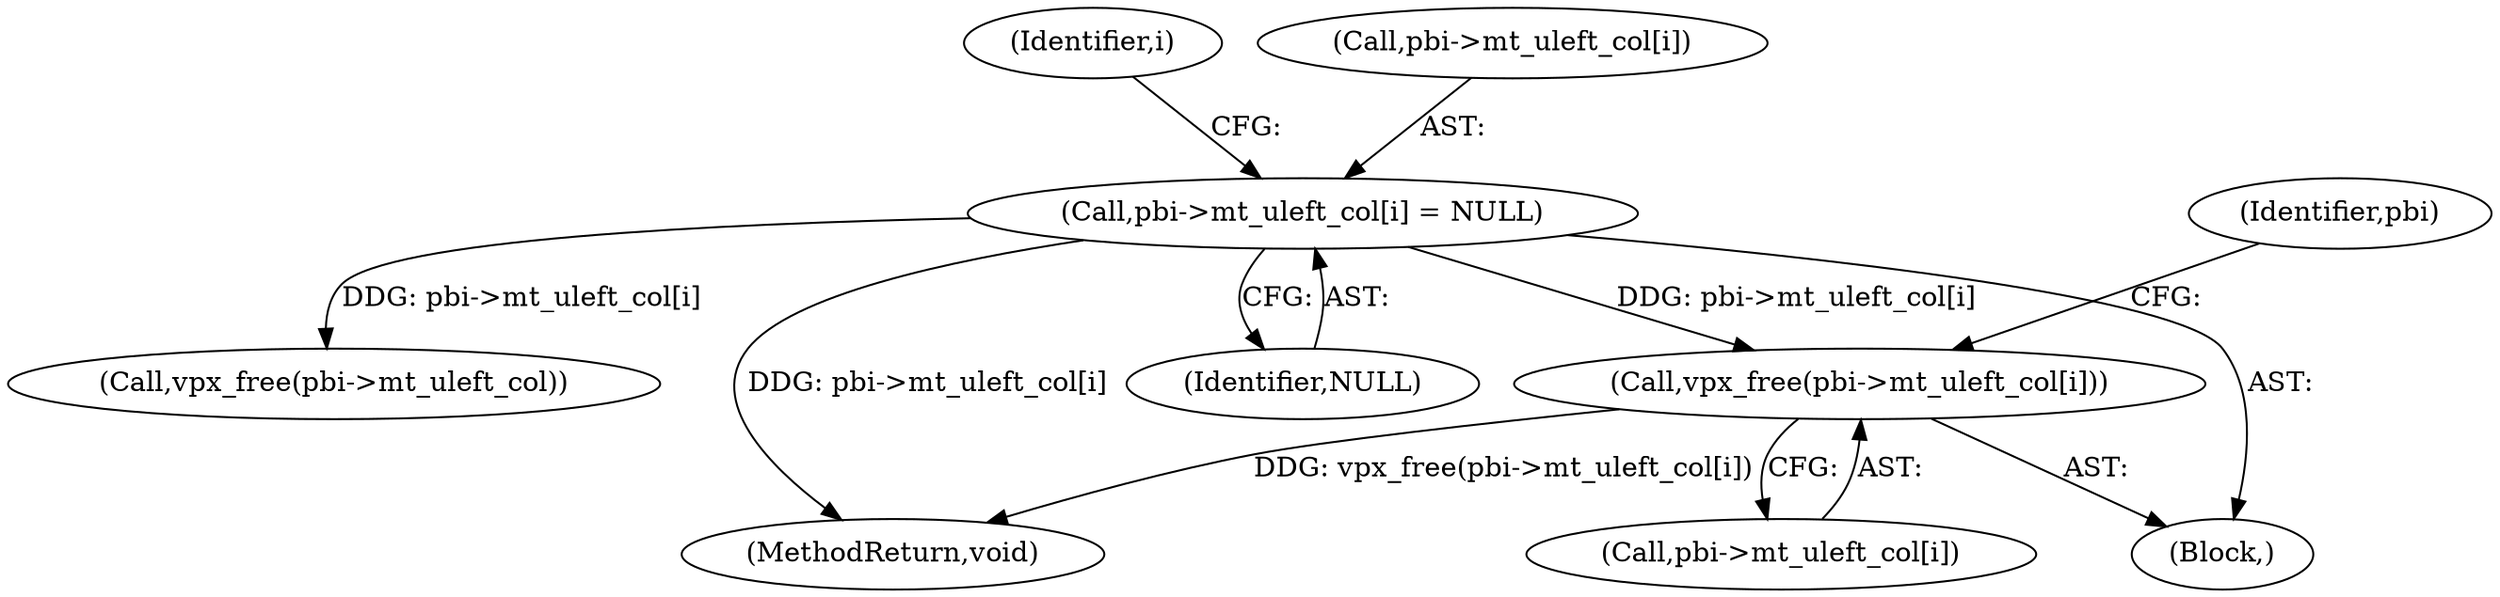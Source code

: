 digraph "1_Android_6886e8e0a9db2dbad723dc37a548233e004b33bc_3@API" {
"1000284" [label="(Call,vpx_free(pbi->mt_uleft_col[i]))"];
"1000290" [label="(Call,pbi->mt_uleft_col[i] = NULL)"];
"1000285" [label="(Call,pbi->mt_uleft_col[i])"];
"1000284" [label="(Call,vpx_free(pbi->mt_uleft_col[i]))"];
"1000297" [label="(Call,vpx_free(pbi->mt_uleft_col))"];
"1000296" [label="(Identifier,NULL)"];
"1000283" [label="(Block,)"];
"1000282" [label="(Identifier,i)"];
"1000343" [label="(MethodReturn,void)"];
"1000291" [label="(Call,pbi->mt_uleft_col[i])"];
"1000293" [label="(Identifier,pbi)"];
"1000290" [label="(Call,pbi->mt_uleft_col[i] = NULL)"];
"1000284" -> "1000283"  [label="AST: "];
"1000284" -> "1000285"  [label="CFG: "];
"1000285" -> "1000284"  [label="AST: "];
"1000293" -> "1000284"  [label="CFG: "];
"1000284" -> "1000343"  [label="DDG: vpx_free(pbi->mt_uleft_col[i])"];
"1000290" -> "1000284"  [label="DDG: pbi->mt_uleft_col[i]"];
"1000290" -> "1000283"  [label="AST: "];
"1000290" -> "1000296"  [label="CFG: "];
"1000291" -> "1000290"  [label="AST: "];
"1000296" -> "1000290"  [label="AST: "];
"1000282" -> "1000290"  [label="CFG: "];
"1000290" -> "1000343"  [label="DDG: pbi->mt_uleft_col[i]"];
"1000290" -> "1000297"  [label="DDG: pbi->mt_uleft_col[i]"];
}
